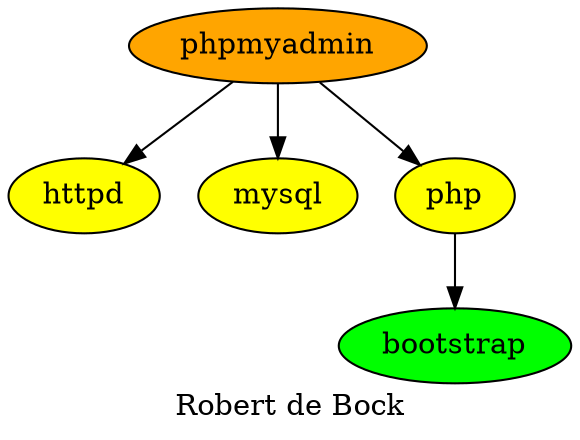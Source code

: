 digraph PhiloDilemma {
  label = "Robert de Bock" ;
  overlap=false
  {
    bootstrap [fillcolor=green style=filled]
    httpd [fillcolor=yellow style=filled]
    mysql [fillcolor=yellow style=filled]
    php [fillcolor=yellow style=filled]
    phpmyadmin [fillcolor=orange style=filled]
  }
  httpd mysql php -> bootstrap
  phpmyadmin -> {php httpd mysql}
}
